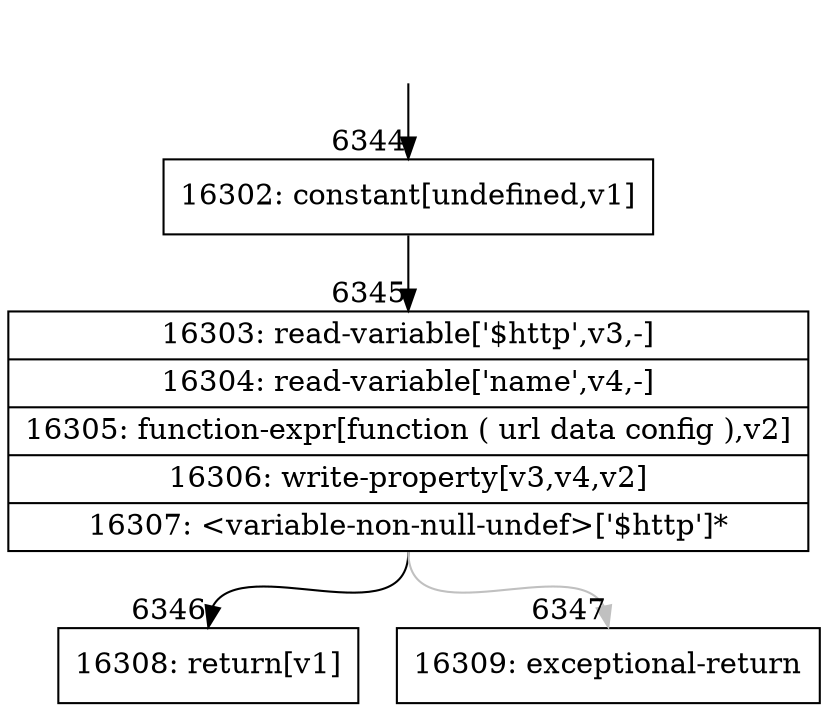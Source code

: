 digraph {
rankdir="TD"
BB_entry477[shape=none,label=""];
BB_entry477 -> BB6344 [tailport=s, headport=n, headlabel="    6344"]
BB6344 [shape=record label="{16302: constant[undefined,v1]}" ] 
BB6344 -> BB6345 [tailport=s, headport=n, headlabel="      6345"]
BB6345 [shape=record label="{16303: read-variable['$http',v3,-]|16304: read-variable['name',v4,-]|16305: function-expr[function ( url data config ),v2]|16306: write-property[v3,v4,v2]|16307: \<variable-non-null-undef\>['$http']*}" ] 
BB6345 -> BB6346 [tailport=s, headport=n, headlabel="      6346"]
BB6345 -> BB6347 [tailport=s, headport=n, color=gray, headlabel="      6347"]
BB6346 [shape=record label="{16308: return[v1]}" ] 
BB6347 [shape=record label="{16309: exceptional-return}" ] 
//#$~ 10272
}
